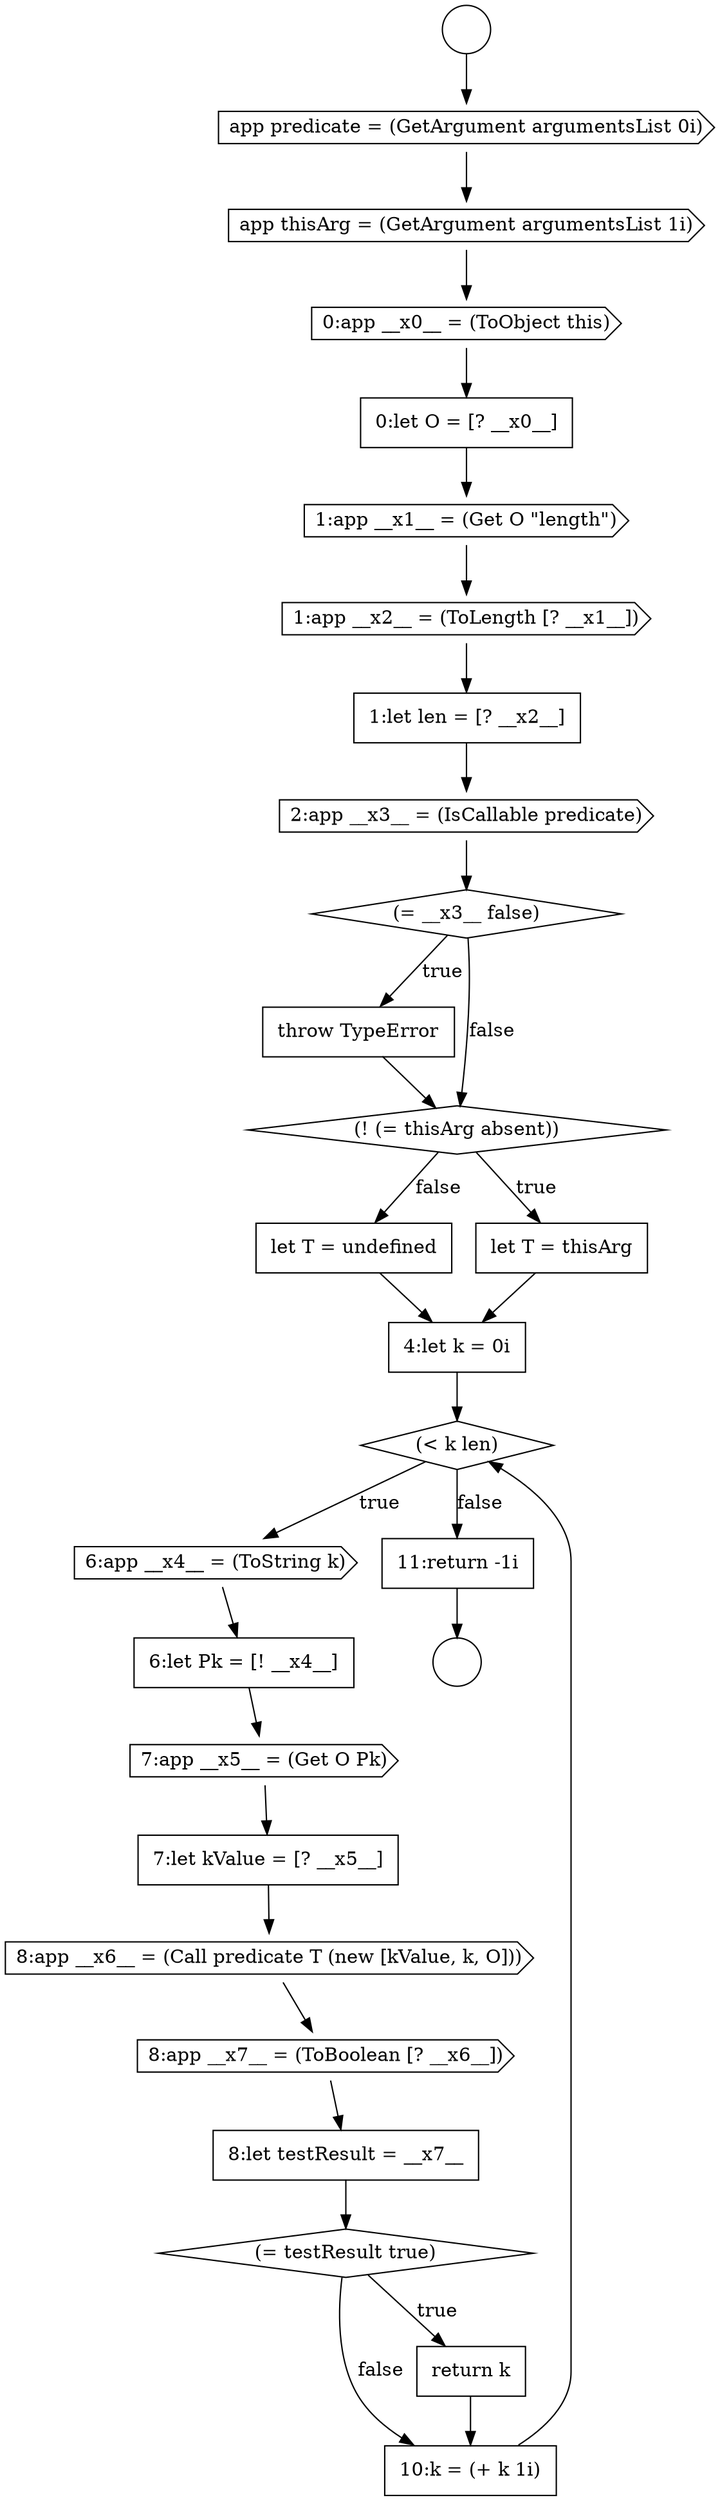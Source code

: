 digraph {
  node13783 [shape=cds, label=<<font color="black">app thisArg = (GetArgument argumentsList 1i)</font>> color="black" fillcolor="white" style=filled]
  node13796 [shape=diamond, label=<<font color="black">(&lt; k len)</font>> color="black" fillcolor="white" style=filled]
  node13800 [shape=none, margin=0, label=<<font color="black">
    <table border="0" cellborder="1" cellspacing="0" cellpadding="10">
      <tr><td align="left">7:let kValue = [? __x5__]</td></tr>
    </table>
  </font>> color="black" fillcolor="white" style=filled]
  node13803 [shape=none, margin=0, label=<<font color="black">
    <table border="0" cellborder="1" cellspacing="0" cellpadding="10">
      <tr><td align="left">8:let testResult = __x7__</td></tr>
    </table>
  </font>> color="black" fillcolor="white" style=filled]
  node13795 [shape=none, margin=0, label=<<font color="black">
    <table border="0" cellborder="1" cellspacing="0" cellpadding="10">
      <tr><td align="left">4:let k = 0i</td></tr>
    </table>
  </font>> color="black" fillcolor="white" style=filled]
  node13798 [shape=none, margin=0, label=<<font color="black">
    <table border="0" cellborder="1" cellspacing="0" cellpadding="10">
      <tr><td align="left">6:let Pk = [! __x4__]</td></tr>
    </table>
  </font>> color="black" fillcolor="white" style=filled]
  node13794 [shape=none, margin=0, label=<<font color="black">
    <table border="0" cellborder="1" cellspacing="0" cellpadding="10">
      <tr><td align="left">let T = undefined</td></tr>
    </table>
  </font>> color="black" fillcolor="white" style=filled]
  node13806 [shape=none, margin=0, label=<<font color="black">
    <table border="0" cellborder="1" cellspacing="0" cellpadding="10">
      <tr><td align="left">10:k = (+ k 1i)</td></tr>
    </table>
  </font>> color="black" fillcolor="white" style=filled]
  node13781 [shape=circle label=" " color="black" fillcolor="white" style=filled]
  node13787 [shape=cds, label=<<font color="black">1:app __x2__ = (ToLength [? __x1__])</font>> color="black" fillcolor="white" style=filled]
  node13788 [shape=none, margin=0, label=<<font color="black">
    <table border="0" cellborder="1" cellspacing="0" cellpadding="10">
      <tr><td align="left">1:let len = [? __x2__]</td></tr>
    </table>
  </font>> color="black" fillcolor="white" style=filled]
  node13786 [shape=cds, label=<<font color="black">1:app __x1__ = (Get O &quot;length&quot;)</font>> color="black" fillcolor="white" style=filled]
  node13799 [shape=cds, label=<<font color="black">7:app __x5__ = (Get O Pk)</font>> color="black" fillcolor="white" style=filled]
  node13789 [shape=cds, label=<<font color="black">2:app __x3__ = (IsCallable predicate)</font>> color="black" fillcolor="white" style=filled]
  node13782 [shape=cds, label=<<font color="black">app predicate = (GetArgument argumentsList 0i)</font>> color="black" fillcolor="white" style=filled]
  node13790 [shape=diamond, label=<<font color="black">(= __x3__ false)</font>> color="black" fillcolor="white" style=filled]
  node13805 [shape=none, margin=0, label=<<font color="black">
    <table border="0" cellborder="1" cellspacing="0" cellpadding="10">
      <tr><td align="left">return k</td></tr>
    </table>
  </font>> color="black" fillcolor="white" style=filled]
  node13804 [shape=diamond, label=<<font color="black">(= testResult true)</font>> color="black" fillcolor="white" style=filled]
  node13801 [shape=cds, label=<<font color="black">8:app __x6__ = (Call predicate T (new [kValue, k, O]))</font>> color="black" fillcolor="white" style=filled]
  node13791 [shape=none, margin=0, label=<<font color="black">
    <table border="0" cellborder="1" cellspacing="0" cellpadding="10">
      <tr><td align="left">throw TypeError</td></tr>
    </table>
  </font>> color="black" fillcolor="white" style=filled]
  node13784 [shape=cds, label=<<font color="black">0:app __x0__ = (ToObject this)</font>> color="black" fillcolor="white" style=filled]
  node13797 [shape=cds, label=<<font color="black">6:app __x4__ = (ToString k)</font>> color="black" fillcolor="white" style=filled]
  node13780 [shape=circle label=" " color="black" fillcolor="white" style=filled]
  node13793 [shape=none, margin=0, label=<<font color="black">
    <table border="0" cellborder="1" cellspacing="0" cellpadding="10">
      <tr><td align="left">let T = thisArg</td></tr>
    </table>
  </font>> color="black" fillcolor="white" style=filled]
  node13807 [shape=none, margin=0, label=<<font color="black">
    <table border="0" cellborder="1" cellspacing="0" cellpadding="10">
      <tr><td align="left">11:return -1i</td></tr>
    </table>
  </font>> color="black" fillcolor="white" style=filled]
  node13802 [shape=cds, label=<<font color="black">8:app __x7__ = (ToBoolean [? __x6__])</font>> color="black" fillcolor="white" style=filled]
  node13792 [shape=diamond, label=<<font color="black">(! (= thisArg absent))</font>> color="black" fillcolor="white" style=filled]
  node13785 [shape=none, margin=0, label=<<font color="black">
    <table border="0" cellborder="1" cellspacing="0" cellpadding="10">
      <tr><td align="left">0:let O = [? __x0__]</td></tr>
    </table>
  </font>> color="black" fillcolor="white" style=filled]
  node13803 -> node13804 [ color="black"]
  node13798 -> node13799 [ color="black"]
  node13789 -> node13790 [ color="black"]
  node13796 -> node13797 [label=<<font color="black">true</font>> color="black"]
  node13796 -> node13807 [label=<<font color="black">false</font>> color="black"]
  node13792 -> node13793 [label=<<font color="black">true</font>> color="black"]
  node13792 -> node13794 [label=<<font color="black">false</font>> color="black"]
  node13793 -> node13795 [ color="black"]
  node13801 -> node13802 [ color="black"]
  node13788 -> node13789 [ color="black"]
  node13780 -> node13782 [ color="black"]
  node13785 -> node13786 [ color="black"]
  node13783 -> node13784 [ color="black"]
  node13786 -> node13787 [ color="black"]
  node13800 -> node13801 [ color="black"]
  node13799 -> node13800 [ color="black"]
  node13787 -> node13788 [ color="black"]
  node13794 -> node13795 [ color="black"]
  node13806 -> node13796 [ color="black"]
  node13797 -> node13798 [ color="black"]
  node13791 -> node13792 [ color="black"]
  node13784 -> node13785 [ color="black"]
  node13804 -> node13805 [label=<<font color="black">true</font>> color="black"]
  node13804 -> node13806 [label=<<font color="black">false</font>> color="black"]
  node13802 -> node13803 [ color="black"]
  node13805 -> node13806 [ color="black"]
  node13782 -> node13783 [ color="black"]
  node13807 -> node13781 [ color="black"]
  node13795 -> node13796 [ color="black"]
  node13790 -> node13791 [label=<<font color="black">true</font>> color="black"]
  node13790 -> node13792 [label=<<font color="black">false</font>> color="black"]
}
